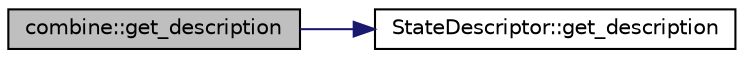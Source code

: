 digraph G
{
  edge [fontname="Helvetica",fontsize="10",labelfontname="Helvetica",labelfontsize="10"];
  node [fontname="Helvetica",fontsize="10",shape=record];
  rankdir="LR";
  Node1 [label="combine::get_description",height=0.2,width=0.4,color="black", fillcolor="grey75", style="filled" fontcolor="black"];
  Node1 -> Node2 [color="midnightblue",fontsize="10",style="solid"];
  Node2 [label="StateDescriptor::get_description",height=0.2,width=0.4,color="black", fillcolor="white", style="filled",URL="$class_state_descriptor.html#affa74bf68afccd61d263bbbb4b9419ea"];
}
